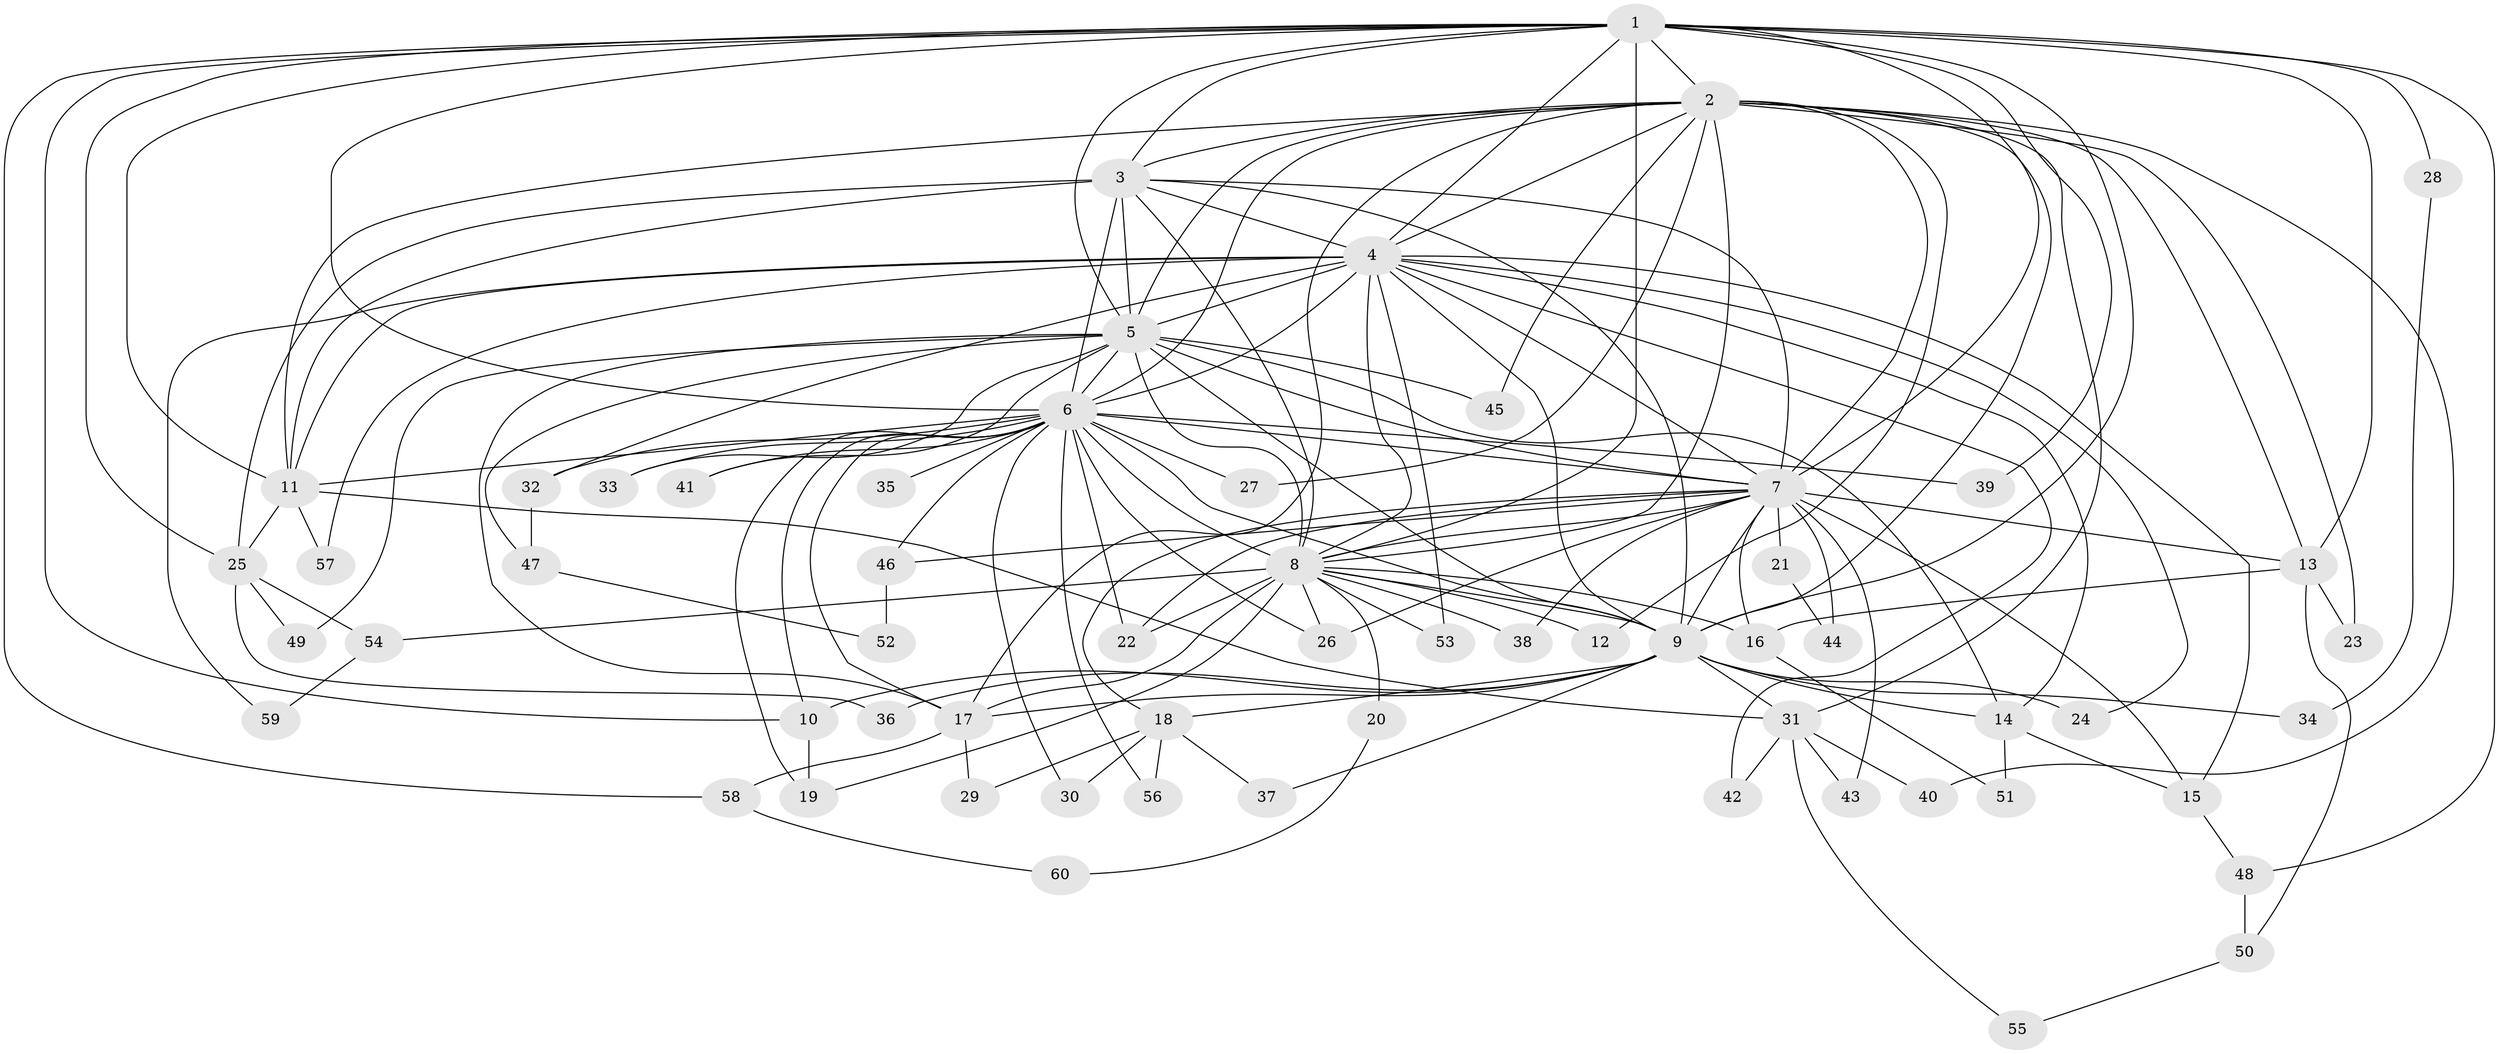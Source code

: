 // original degree distribution, {19: 0.020202020202020204, 11: 0.010101010101010102, 22: 0.020202020202020204, 17: 0.020202020202020204, 29: 0.010101010101010102, 24: 0.010101010101010102, 25: 0.010101010101010102, 6: 0.04040404040404041, 2: 0.5151515151515151, 4: 0.09090909090909091, 3: 0.23232323232323232, 5: 0.020202020202020204}
// Generated by graph-tools (version 1.1) at 2025/49/03/04/25 22:49:32]
// undirected, 60 vertices, 150 edges
graph export_dot {
  node [color=gray90,style=filled];
  1;
  2;
  3;
  4;
  5;
  6;
  7;
  8;
  9;
  10;
  11;
  12;
  13;
  14;
  15;
  16;
  17;
  18;
  19;
  20;
  21;
  22;
  23;
  24;
  25;
  26;
  27;
  28;
  29;
  30;
  31;
  32;
  33;
  34;
  35;
  36;
  37;
  38;
  39;
  40;
  41;
  42;
  43;
  44;
  45;
  46;
  47;
  48;
  49;
  50;
  51;
  52;
  53;
  54;
  55;
  56;
  57;
  58;
  59;
  60;
  1 -- 2 [weight=2.0];
  1 -- 3 [weight=2.0];
  1 -- 4 [weight=2.0];
  1 -- 5 [weight=2.0];
  1 -- 6 [weight=2.0];
  1 -- 7 [weight=2.0];
  1 -- 8 [weight=2.0];
  1 -- 9 [weight=2.0];
  1 -- 10 [weight=1.0];
  1 -- 11 [weight=1.0];
  1 -- 13 [weight=2.0];
  1 -- 25 [weight=1.0];
  1 -- 28 [weight=1.0];
  1 -- 39 [weight=1.0];
  1 -- 48 [weight=1.0];
  1 -- 58 [weight=1.0];
  2 -- 3 [weight=3.0];
  2 -- 4 [weight=2.0];
  2 -- 5 [weight=1.0];
  2 -- 6 [weight=1.0];
  2 -- 7 [weight=1.0];
  2 -- 8 [weight=1.0];
  2 -- 9 [weight=1.0];
  2 -- 11 [weight=1.0];
  2 -- 12 [weight=1.0];
  2 -- 13 [weight=1.0];
  2 -- 17 [weight=1.0];
  2 -- 23 [weight=1.0];
  2 -- 27 [weight=2.0];
  2 -- 31 [weight=1.0];
  2 -- 40 [weight=1.0];
  2 -- 45 [weight=1.0];
  3 -- 4 [weight=1.0];
  3 -- 5 [weight=1.0];
  3 -- 6 [weight=1.0];
  3 -- 7 [weight=1.0];
  3 -- 8 [weight=1.0];
  3 -- 9 [weight=2.0];
  3 -- 11 [weight=4.0];
  3 -- 25 [weight=2.0];
  4 -- 5 [weight=1.0];
  4 -- 6 [weight=3.0];
  4 -- 7 [weight=2.0];
  4 -- 8 [weight=2.0];
  4 -- 9 [weight=1.0];
  4 -- 11 [weight=1.0];
  4 -- 14 [weight=1.0];
  4 -- 15 [weight=1.0];
  4 -- 24 [weight=2.0];
  4 -- 32 [weight=1.0];
  4 -- 42 [weight=1.0];
  4 -- 53 [weight=1.0];
  4 -- 57 [weight=1.0];
  4 -- 59 [weight=1.0];
  5 -- 6 [weight=1.0];
  5 -- 7 [weight=1.0];
  5 -- 8 [weight=2.0];
  5 -- 9 [weight=2.0];
  5 -- 14 [weight=1.0];
  5 -- 17 [weight=1.0];
  5 -- 33 [weight=1.0];
  5 -- 41 [weight=1.0];
  5 -- 45 [weight=1.0];
  5 -- 47 [weight=1.0];
  5 -- 49 [weight=1.0];
  6 -- 7 [weight=1.0];
  6 -- 8 [weight=1.0];
  6 -- 9 [weight=1.0];
  6 -- 10 [weight=1.0];
  6 -- 11 [weight=1.0];
  6 -- 17 [weight=1.0];
  6 -- 19 [weight=1.0];
  6 -- 22 [weight=1.0];
  6 -- 26 [weight=1.0];
  6 -- 27 [weight=1.0];
  6 -- 30 [weight=1.0];
  6 -- 32 [weight=1.0];
  6 -- 33 [weight=1.0];
  6 -- 35 [weight=1.0];
  6 -- 39 [weight=1.0];
  6 -- 41 [weight=1.0];
  6 -- 46 [weight=1.0];
  6 -- 56 [weight=1.0];
  7 -- 8 [weight=2.0];
  7 -- 9 [weight=1.0];
  7 -- 13 [weight=1.0];
  7 -- 15 [weight=1.0];
  7 -- 16 [weight=1.0];
  7 -- 18 [weight=1.0];
  7 -- 21 [weight=1.0];
  7 -- 22 [weight=1.0];
  7 -- 26 [weight=1.0];
  7 -- 38 [weight=1.0];
  7 -- 43 [weight=1.0];
  7 -- 44 [weight=1.0];
  7 -- 46 [weight=1.0];
  8 -- 9 [weight=2.0];
  8 -- 12 [weight=1.0];
  8 -- 16 [weight=1.0];
  8 -- 17 [weight=1.0];
  8 -- 19 [weight=2.0];
  8 -- 20 [weight=1.0];
  8 -- 22 [weight=1.0];
  8 -- 26 [weight=1.0];
  8 -- 38 [weight=1.0];
  8 -- 53 [weight=1.0];
  8 -- 54 [weight=1.0];
  9 -- 10 [weight=1.0];
  9 -- 14 [weight=1.0];
  9 -- 17 [weight=1.0];
  9 -- 18 [weight=1.0];
  9 -- 24 [weight=1.0];
  9 -- 31 [weight=2.0];
  9 -- 34 [weight=1.0];
  9 -- 36 [weight=1.0];
  9 -- 37 [weight=1.0];
  10 -- 19 [weight=3.0];
  11 -- 25 [weight=1.0];
  11 -- 31 [weight=1.0];
  11 -- 57 [weight=1.0];
  13 -- 16 [weight=1.0];
  13 -- 23 [weight=1.0];
  13 -- 50 [weight=1.0];
  14 -- 15 [weight=1.0];
  14 -- 51 [weight=1.0];
  15 -- 48 [weight=1.0];
  16 -- 51 [weight=1.0];
  17 -- 29 [weight=1.0];
  17 -- 58 [weight=1.0];
  18 -- 29 [weight=1.0];
  18 -- 30 [weight=1.0];
  18 -- 37 [weight=1.0];
  18 -- 56 [weight=1.0];
  20 -- 60 [weight=1.0];
  21 -- 44 [weight=1.0];
  25 -- 36 [weight=1.0];
  25 -- 49 [weight=1.0];
  25 -- 54 [weight=1.0];
  28 -- 34 [weight=1.0];
  31 -- 40 [weight=1.0];
  31 -- 42 [weight=1.0];
  31 -- 43 [weight=1.0];
  31 -- 55 [weight=1.0];
  32 -- 47 [weight=1.0];
  46 -- 52 [weight=1.0];
  47 -- 52 [weight=1.0];
  48 -- 50 [weight=1.0];
  50 -- 55 [weight=1.0];
  54 -- 59 [weight=1.0];
  58 -- 60 [weight=1.0];
}
